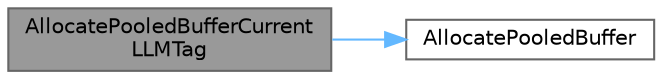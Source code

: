 digraph "AllocatePooledBufferCurrentLLMTag"
{
 // INTERACTIVE_SVG=YES
 // LATEX_PDF_SIZE
  bgcolor="transparent";
  edge [fontname=Helvetica,fontsize=10,labelfontname=Helvetica,labelfontsize=10];
  node [fontname=Helvetica,fontsize=10,shape=box,height=0.2,width=0.4];
  rankdir="LR";
  Node1 [id="Node000001",label="AllocatePooledBufferCurrent\lLLMTag",height=0.2,width=0.4,color="gray40", fillcolor="grey60", style="filled", fontcolor="black",tooltip=" "];
  Node1 -> Node2 [id="edge1_Node000001_Node000002",color="steelblue1",style="solid",tooltip=" "];
  Node2 [id="Node000002",label="AllocatePooledBuffer",height=0.2,width=0.4,color="grey40", fillcolor="white", style="filled",URL="$d6/d45/RenderGraphUtils_8h.html#aabf652cbfb76c4cd2b4cfeef608d8641",tooltip=" "];
}
